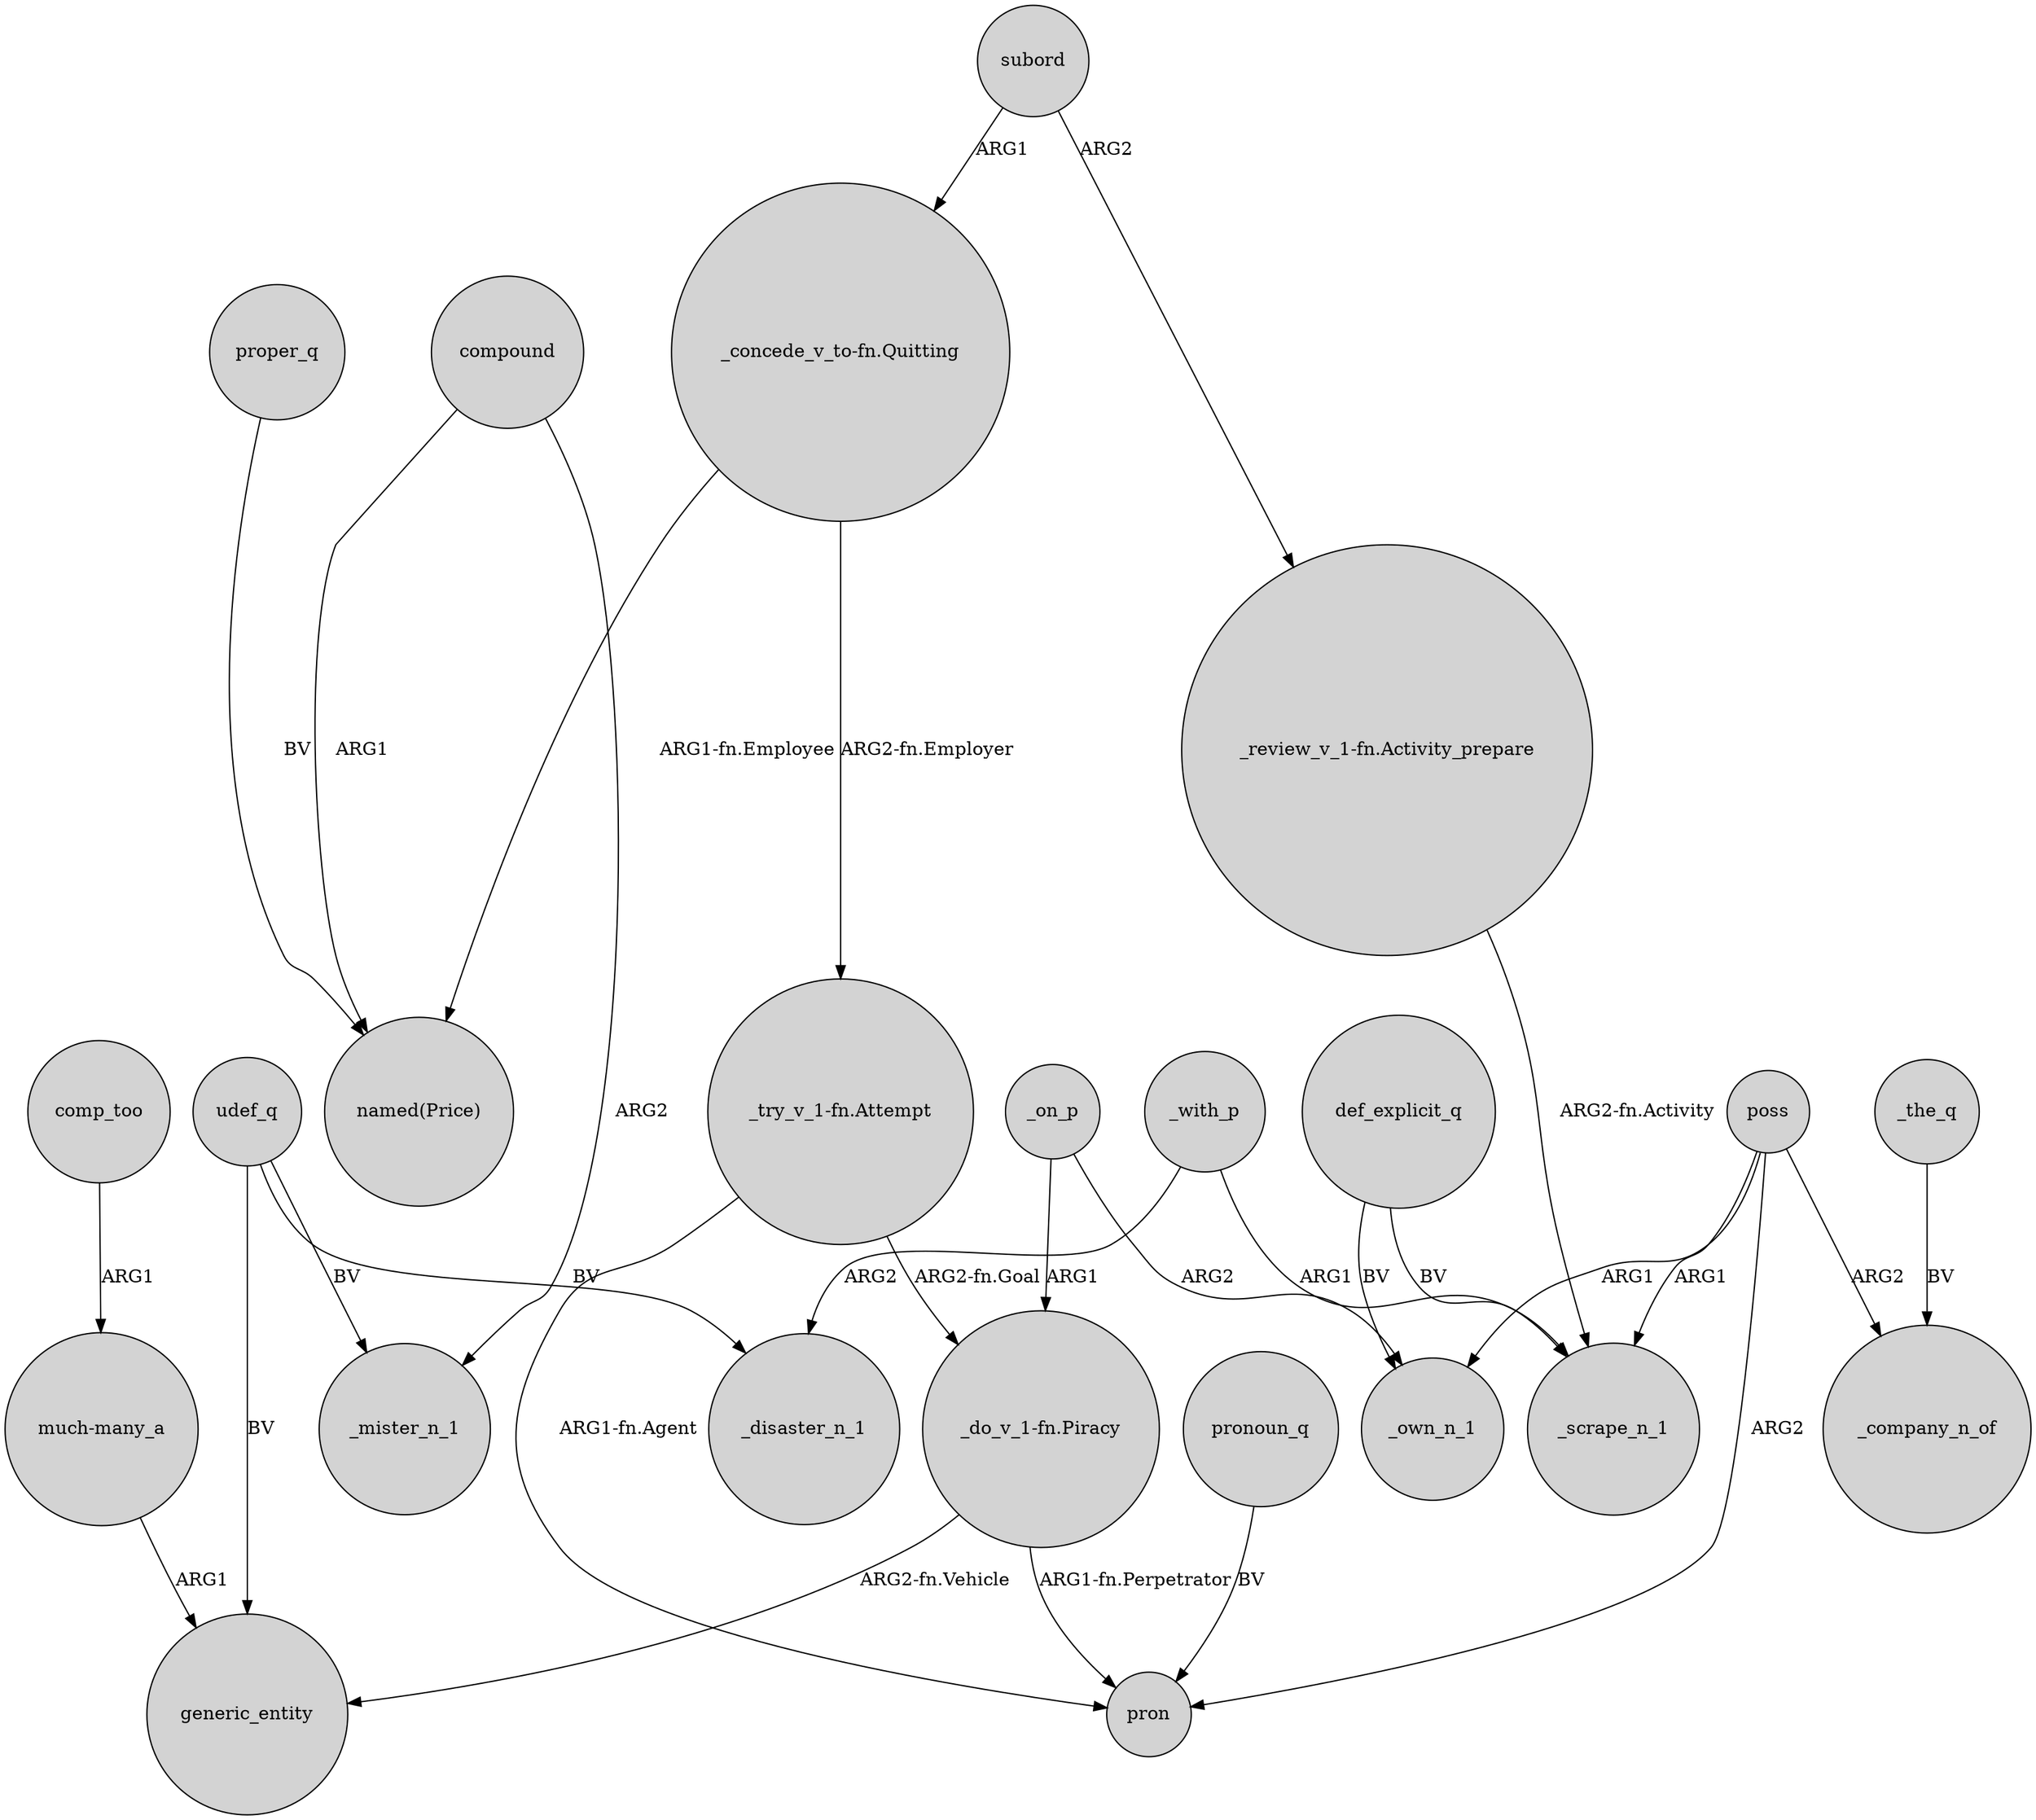 digraph {
	node [shape=circle style=filled]
	compound -> _mister_n_1 [label=ARG2]
	"_try_v_1-fn.Attempt" -> pron [label="ARG1-fn.Agent"]
	def_explicit_q -> _scrape_n_1 [label=BV]
	subord -> "_concede_v_to-fn.Quitting" [label=ARG1]
	"_try_v_1-fn.Attempt" -> "_do_v_1-fn.Piracy" [label="ARG2-fn.Goal"]
	"_do_v_1-fn.Piracy" -> generic_entity [label="ARG2-fn.Vehicle"]
	poss -> _scrape_n_1 [label=ARG1]
	_with_p -> _scrape_n_1 [label=ARG1]
	udef_q -> _mister_n_1 [label=BV]
	udef_q -> generic_entity [label=BV]
	"_concede_v_to-fn.Quitting" -> "_try_v_1-fn.Attempt" [label="ARG2-fn.Employer"]
	poss -> _own_n_1 [label=ARG1]
	"_concede_v_to-fn.Quitting" -> "named(Price)" [label="ARG1-fn.Employee"]
	pronoun_q -> pron [label=BV]
	poss -> pron [label=ARG2]
	_on_p -> _own_n_1 [label=ARG2]
	subord -> "_review_v_1-fn.Activity_prepare" [label=ARG2]
	poss -> _company_n_of [label=ARG2]
	"much-many_a" -> generic_entity [label=ARG1]
	_on_p -> "_do_v_1-fn.Piracy" [label=ARG1]
	"_do_v_1-fn.Piracy" -> pron [label="ARG1-fn.Perpetrator"]
	def_explicit_q -> _own_n_1 [label=BV]
	comp_too -> "much-many_a" [label=ARG1]
	compound -> "named(Price)" [label=ARG1]
	"_review_v_1-fn.Activity_prepare" -> _scrape_n_1 [label="ARG2-fn.Activity"]
	_the_q -> _company_n_of [label=BV]
	udef_q -> _disaster_n_1 [label=BV]
	proper_q -> "named(Price)" [label=BV]
	_with_p -> _disaster_n_1 [label=ARG2]
}
